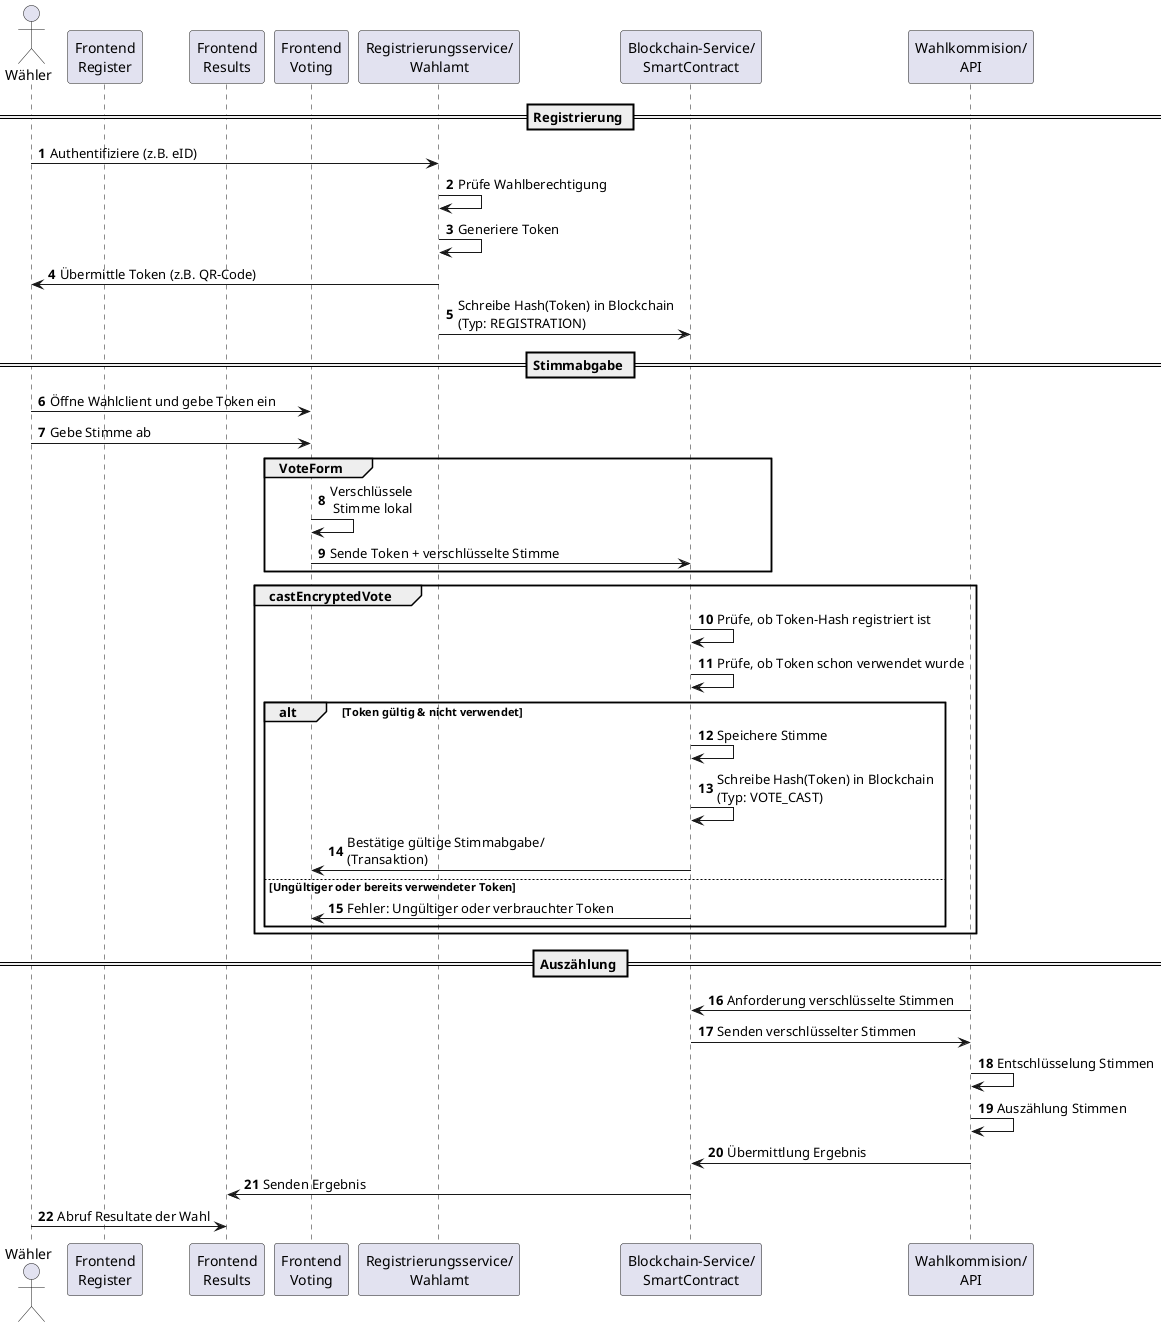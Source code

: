 @startuml
autonumber
actor Wähler
participant "Frontend\nRegister" as FEA
participant "Frontend\nResults" as FER
participant "Frontend\nVoting" as FEV
participant "Registrierungsservice/\nWahlamt" as RS
participant "Blockchain-Service/\nSmartContract" as BC
participant "Wahlkommision/\nAPI" as VoteAPI

== Registrierung ==

Wähler -> RS : Authentifiziere (z.B. eID)
RS -> RS : Prüfe Wahlberechtigung
RS -> RS : Generiere Token
RS -> Wähler : Übermittle Token (z.B. QR-Code)
RS -> BC : Schreibe Hash(Token) in Blockchain\n(Typ: REGISTRATION)

== Stimmabgabe ==

Wähler -> FEV : Öffne Wahlclient und gebe Token ein
Wähler -> FEV : Gebe Stimme ab

group VoteForm
FEV -> FEV : Verschlüssele\n Stimme lokal
FEV -> BC : Sende Token + verschlüsselte Stimme
end

group castEncryptedVote
BC -> BC : Prüfe, ob Token-Hash registriert ist
BC -> BC : Prüfe, ob Token schon verwendet wurde
alt Token gültig & nicht verwendet
    BC -> BC : Speichere Stimme
    BC -> BC : Schreibe Hash(Token) in Blockchain\n(Typ: VOTE_CAST)
    BC -> FEV : Bestätige gültige Stimmabgabe/\n(Transaktion)
else Ungültiger oder bereits verwendeter Token
    BC -> FEV : Fehler: Ungültiger oder verbrauchter Token
end
end

== Auszählung ==

VoteAPI -> BC : Anforderung verschlüsselte Stimmen
BC -> VoteAPI : Senden verschlüsselter Stimmen
VoteAPI -> VoteAPI : Entschlüsselung Stimmen
VoteAPI -> VoteAPI : Auszählung Stimmen
VoteAPI -> BC: Übermittlung Ergebnis
BC -> FER : Senden Ergebnis
Wähler -> FER: Abruf Resultate der Wahl
@enduml
